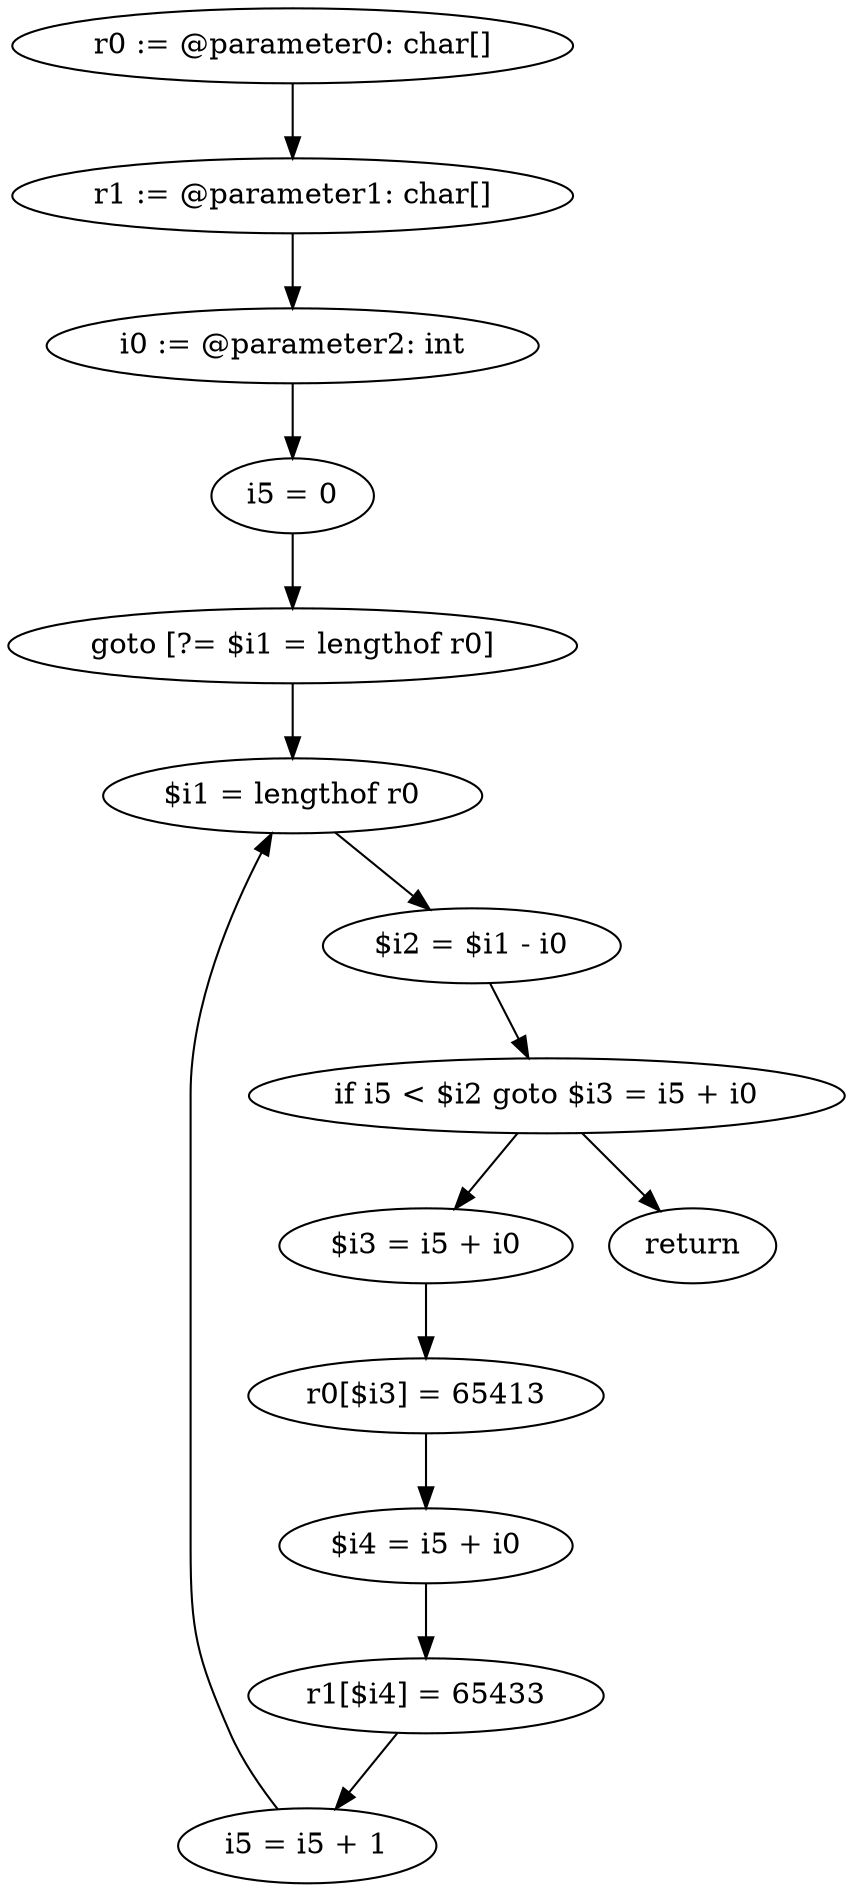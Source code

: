 digraph "unitGraph" {
    "r0 := @parameter0: char[]"
    "r1 := @parameter1: char[]"
    "i0 := @parameter2: int"
    "i5 = 0"
    "goto [?= $i1 = lengthof r0]"
    "$i3 = i5 + i0"
    "r0[$i3] = 65413"
    "$i4 = i5 + i0"
    "r1[$i4] = 65433"
    "i5 = i5 + 1"
    "$i1 = lengthof r0"
    "$i2 = $i1 - i0"
    "if i5 < $i2 goto $i3 = i5 + i0"
    "return"
    "r0 := @parameter0: char[]"->"r1 := @parameter1: char[]";
    "r1 := @parameter1: char[]"->"i0 := @parameter2: int";
    "i0 := @parameter2: int"->"i5 = 0";
    "i5 = 0"->"goto [?= $i1 = lengthof r0]";
    "goto [?= $i1 = lengthof r0]"->"$i1 = lengthof r0";
    "$i3 = i5 + i0"->"r0[$i3] = 65413";
    "r0[$i3] = 65413"->"$i4 = i5 + i0";
    "$i4 = i5 + i0"->"r1[$i4] = 65433";
    "r1[$i4] = 65433"->"i5 = i5 + 1";
    "i5 = i5 + 1"->"$i1 = lengthof r0";
    "$i1 = lengthof r0"->"$i2 = $i1 - i0";
    "$i2 = $i1 - i0"->"if i5 < $i2 goto $i3 = i5 + i0";
    "if i5 < $i2 goto $i3 = i5 + i0"->"return";
    "if i5 < $i2 goto $i3 = i5 + i0"->"$i3 = i5 + i0";
}
